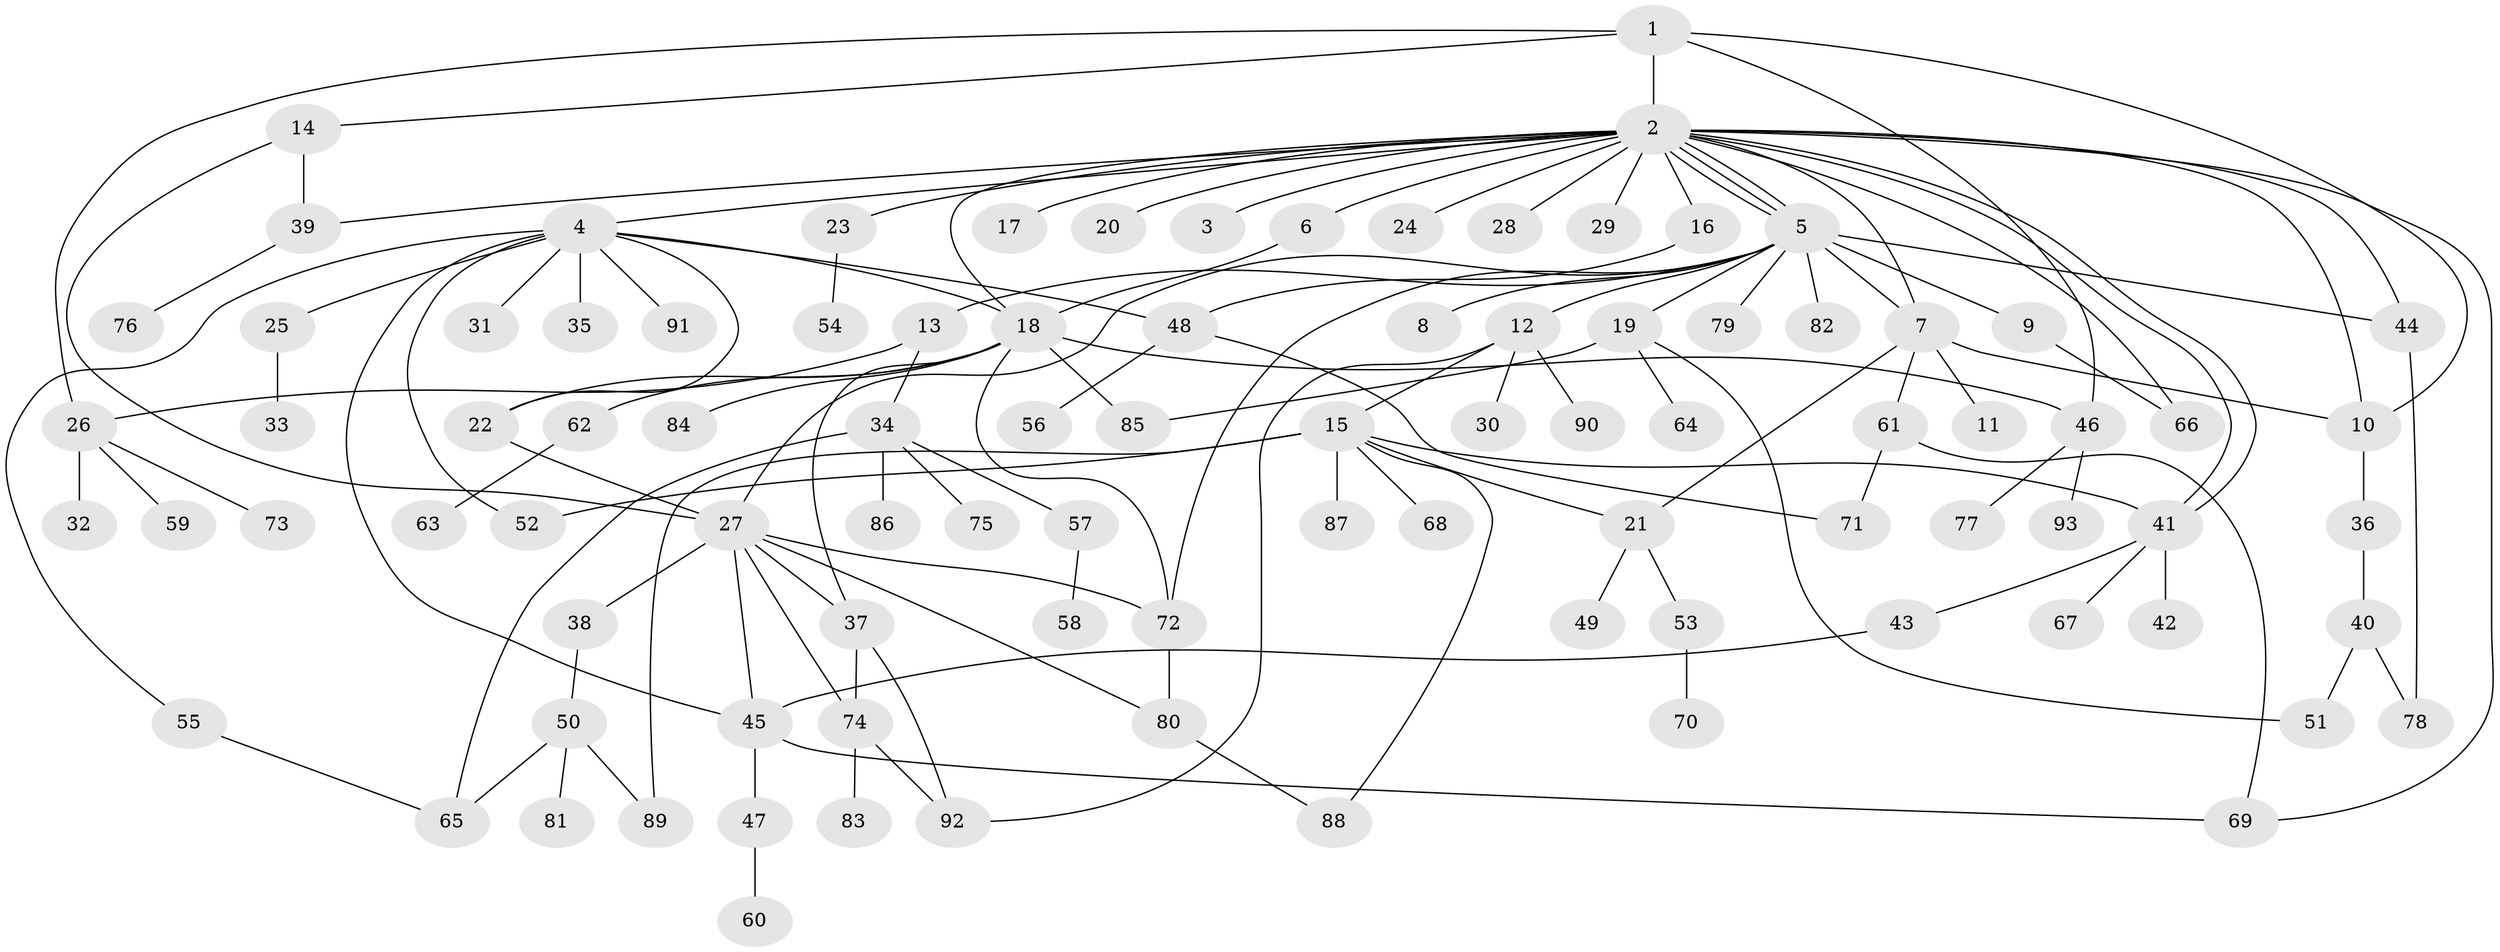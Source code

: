 // Generated by graph-tools (version 1.1) at 2025/47/03/09/25 04:47:49]
// undirected, 93 vertices, 131 edges
graph export_dot {
graph [start="1"]
  node [color=gray90,style=filled];
  1;
  2;
  3;
  4;
  5;
  6;
  7;
  8;
  9;
  10;
  11;
  12;
  13;
  14;
  15;
  16;
  17;
  18;
  19;
  20;
  21;
  22;
  23;
  24;
  25;
  26;
  27;
  28;
  29;
  30;
  31;
  32;
  33;
  34;
  35;
  36;
  37;
  38;
  39;
  40;
  41;
  42;
  43;
  44;
  45;
  46;
  47;
  48;
  49;
  50;
  51;
  52;
  53;
  54;
  55;
  56;
  57;
  58;
  59;
  60;
  61;
  62;
  63;
  64;
  65;
  66;
  67;
  68;
  69;
  70;
  71;
  72;
  73;
  74;
  75;
  76;
  77;
  78;
  79;
  80;
  81;
  82;
  83;
  84;
  85;
  86;
  87;
  88;
  89;
  90;
  91;
  92;
  93;
  1 -- 2;
  1 -- 10;
  1 -- 14;
  1 -- 26;
  1 -- 46;
  2 -- 3;
  2 -- 4;
  2 -- 5;
  2 -- 5;
  2 -- 5;
  2 -- 6;
  2 -- 7;
  2 -- 10;
  2 -- 16;
  2 -- 17;
  2 -- 18;
  2 -- 20;
  2 -- 23;
  2 -- 24;
  2 -- 28;
  2 -- 29;
  2 -- 39;
  2 -- 41;
  2 -- 41;
  2 -- 44;
  2 -- 66;
  2 -- 69;
  4 -- 18;
  4 -- 22;
  4 -- 25;
  4 -- 31;
  4 -- 35;
  4 -- 45;
  4 -- 48;
  4 -- 52;
  4 -- 55;
  4 -- 91;
  5 -- 7;
  5 -- 8;
  5 -- 9;
  5 -- 12;
  5 -- 13;
  5 -- 19;
  5 -- 27;
  5 -- 44;
  5 -- 72;
  5 -- 79;
  5 -- 82;
  6 -- 18;
  7 -- 10;
  7 -- 11;
  7 -- 21;
  7 -- 61;
  9 -- 66;
  10 -- 36;
  12 -- 15;
  12 -- 30;
  12 -- 90;
  12 -- 92;
  13 -- 26;
  13 -- 34;
  14 -- 27;
  14 -- 39;
  15 -- 21;
  15 -- 41;
  15 -- 52;
  15 -- 68;
  15 -- 87;
  15 -- 88;
  15 -- 89;
  16 -- 48;
  18 -- 22;
  18 -- 37;
  18 -- 46;
  18 -- 62;
  18 -- 72;
  18 -- 84;
  18 -- 85;
  19 -- 51;
  19 -- 64;
  19 -- 85;
  21 -- 49;
  21 -- 53;
  22 -- 27;
  23 -- 54;
  25 -- 33;
  26 -- 32;
  26 -- 59;
  26 -- 73;
  27 -- 37;
  27 -- 38;
  27 -- 45;
  27 -- 72;
  27 -- 74;
  27 -- 80;
  34 -- 57;
  34 -- 65;
  34 -- 75;
  34 -- 86;
  36 -- 40;
  37 -- 74;
  37 -- 92;
  38 -- 50;
  39 -- 76;
  40 -- 51;
  40 -- 78;
  41 -- 42;
  41 -- 43;
  41 -- 67;
  43 -- 45;
  44 -- 78;
  45 -- 47;
  45 -- 69;
  46 -- 77;
  46 -- 93;
  47 -- 60;
  48 -- 56;
  48 -- 71;
  50 -- 65;
  50 -- 81;
  50 -- 89;
  53 -- 70;
  55 -- 65;
  57 -- 58;
  61 -- 69;
  61 -- 71;
  62 -- 63;
  72 -- 80;
  74 -- 83;
  74 -- 92;
  80 -- 88;
}
